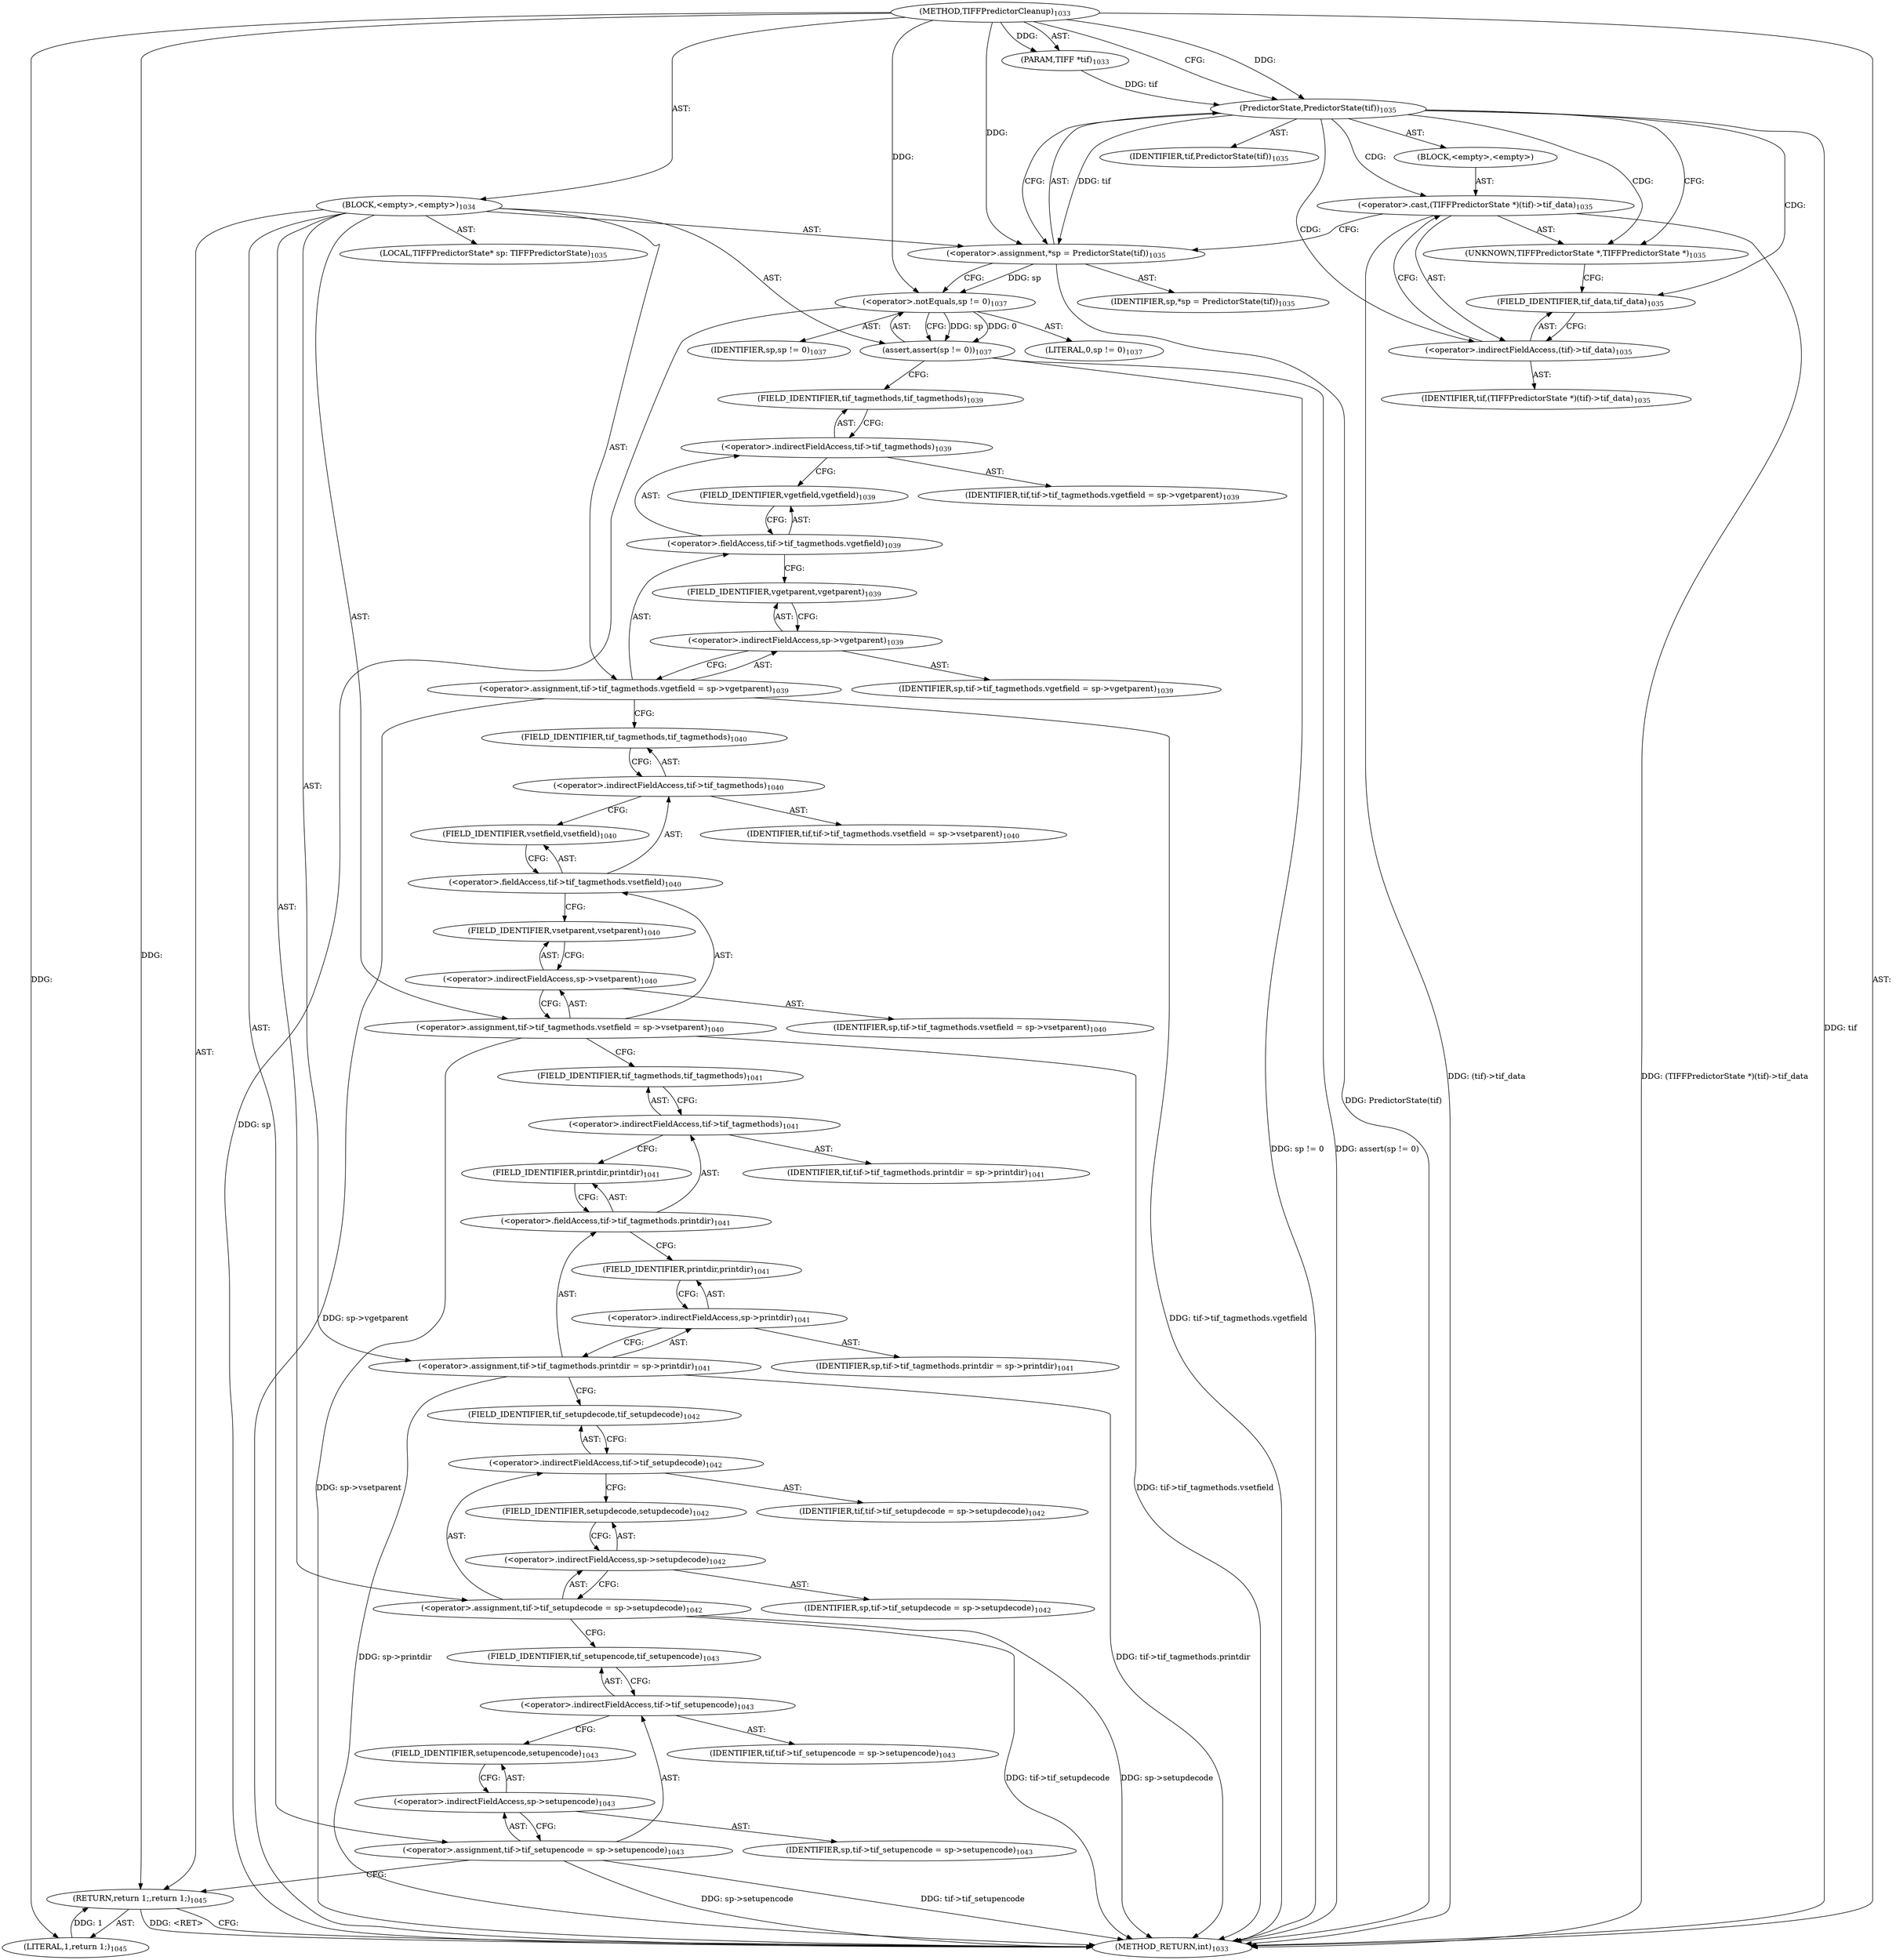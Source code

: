 digraph "TIFFPredictorCleanup" {  
"39570" [label = <(METHOD,TIFFPredictorCleanup)<SUB>1033</SUB>> ]
"39571" [label = <(PARAM,TIFF *tif)<SUB>1033</SUB>> ]
"39572" [label = <(BLOCK,&lt;empty&gt;,&lt;empty&gt;)<SUB>1034</SUB>> ]
"39573" [label = <(LOCAL,TIFFPredictorState* sp: TIFFPredictorState)<SUB>1035</SUB>> ]
"39574" [label = <(&lt;operator&gt;.assignment,*sp = PredictorState(tif))<SUB>1035</SUB>> ]
"39575" [label = <(IDENTIFIER,sp,*sp = PredictorState(tif))<SUB>1035</SUB>> ]
"39576" [label = <(PredictorState,PredictorState(tif))<SUB>1035</SUB>> ]
"39577" [label = <(IDENTIFIER,tif,PredictorState(tif))<SUB>1035</SUB>> ]
"39578" [label = <(BLOCK,&lt;empty&gt;,&lt;empty&gt;)> ]
"39579" [label = <(&lt;operator&gt;.cast,(TIFFPredictorState *)(tif)-&gt;tif_data)<SUB>1035</SUB>> ]
"39580" [label = <(UNKNOWN,TIFFPredictorState *,TIFFPredictorState *)<SUB>1035</SUB>> ]
"39581" [label = <(&lt;operator&gt;.indirectFieldAccess,(tif)-&gt;tif_data)<SUB>1035</SUB>> ]
"39582" [label = <(IDENTIFIER,tif,(TIFFPredictorState *)(tif)-&gt;tif_data)<SUB>1035</SUB>> ]
"39583" [label = <(FIELD_IDENTIFIER,tif_data,tif_data)<SUB>1035</SUB>> ]
"39584" [label = <(assert,assert(sp != 0))<SUB>1037</SUB>> ]
"39585" [label = <(&lt;operator&gt;.notEquals,sp != 0)<SUB>1037</SUB>> ]
"39586" [label = <(IDENTIFIER,sp,sp != 0)<SUB>1037</SUB>> ]
"39587" [label = <(LITERAL,0,sp != 0)<SUB>1037</SUB>> ]
"39588" [label = <(&lt;operator&gt;.assignment,tif-&gt;tif_tagmethods.vgetfield = sp-&gt;vgetparent)<SUB>1039</SUB>> ]
"39589" [label = <(&lt;operator&gt;.fieldAccess,tif-&gt;tif_tagmethods.vgetfield)<SUB>1039</SUB>> ]
"39590" [label = <(&lt;operator&gt;.indirectFieldAccess,tif-&gt;tif_tagmethods)<SUB>1039</SUB>> ]
"39591" [label = <(IDENTIFIER,tif,tif-&gt;tif_tagmethods.vgetfield = sp-&gt;vgetparent)<SUB>1039</SUB>> ]
"39592" [label = <(FIELD_IDENTIFIER,tif_tagmethods,tif_tagmethods)<SUB>1039</SUB>> ]
"39593" [label = <(FIELD_IDENTIFIER,vgetfield,vgetfield)<SUB>1039</SUB>> ]
"39594" [label = <(&lt;operator&gt;.indirectFieldAccess,sp-&gt;vgetparent)<SUB>1039</SUB>> ]
"39595" [label = <(IDENTIFIER,sp,tif-&gt;tif_tagmethods.vgetfield = sp-&gt;vgetparent)<SUB>1039</SUB>> ]
"39596" [label = <(FIELD_IDENTIFIER,vgetparent,vgetparent)<SUB>1039</SUB>> ]
"39597" [label = <(&lt;operator&gt;.assignment,tif-&gt;tif_tagmethods.vsetfield = sp-&gt;vsetparent)<SUB>1040</SUB>> ]
"39598" [label = <(&lt;operator&gt;.fieldAccess,tif-&gt;tif_tagmethods.vsetfield)<SUB>1040</SUB>> ]
"39599" [label = <(&lt;operator&gt;.indirectFieldAccess,tif-&gt;tif_tagmethods)<SUB>1040</SUB>> ]
"39600" [label = <(IDENTIFIER,tif,tif-&gt;tif_tagmethods.vsetfield = sp-&gt;vsetparent)<SUB>1040</SUB>> ]
"39601" [label = <(FIELD_IDENTIFIER,tif_tagmethods,tif_tagmethods)<SUB>1040</SUB>> ]
"39602" [label = <(FIELD_IDENTIFIER,vsetfield,vsetfield)<SUB>1040</SUB>> ]
"39603" [label = <(&lt;operator&gt;.indirectFieldAccess,sp-&gt;vsetparent)<SUB>1040</SUB>> ]
"39604" [label = <(IDENTIFIER,sp,tif-&gt;tif_tagmethods.vsetfield = sp-&gt;vsetparent)<SUB>1040</SUB>> ]
"39605" [label = <(FIELD_IDENTIFIER,vsetparent,vsetparent)<SUB>1040</SUB>> ]
"39606" [label = <(&lt;operator&gt;.assignment,tif-&gt;tif_tagmethods.printdir = sp-&gt;printdir)<SUB>1041</SUB>> ]
"39607" [label = <(&lt;operator&gt;.fieldAccess,tif-&gt;tif_tagmethods.printdir)<SUB>1041</SUB>> ]
"39608" [label = <(&lt;operator&gt;.indirectFieldAccess,tif-&gt;tif_tagmethods)<SUB>1041</SUB>> ]
"39609" [label = <(IDENTIFIER,tif,tif-&gt;tif_tagmethods.printdir = sp-&gt;printdir)<SUB>1041</SUB>> ]
"39610" [label = <(FIELD_IDENTIFIER,tif_tagmethods,tif_tagmethods)<SUB>1041</SUB>> ]
"39611" [label = <(FIELD_IDENTIFIER,printdir,printdir)<SUB>1041</SUB>> ]
"39612" [label = <(&lt;operator&gt;.indirectFieldAccess,sp-&gt;printdir)<SUB>1041</SUB>> ]
"39613" [label = <(IDENTIFIER,sp,tif-&gt;tif_tagmethods.printdir = sp-&gt;printdir)<SUB>1041</SUB>> ]
"39614" [label = <(FIELD_IDENTIFIER,printdir,printdir)<SUB>1041</SUB>> ]
"39615" [label = <(&lt;operator&gt;.assignment,tif-&gt;tif_setupdecode = sp-&gt;setupdecode)<SUB>1042</SUB>> ]
"39616" [label = <(&lt;operator&gt;.indirectFieldAccess,tif-&gt;tif_setupdecode)<SUB>1042</SUB>> ]
"39617" [label = <(IDENTIFIER,tif,tif-&gt;tif_setupdecode = sp-&gt;setupdecode)<SUB>1042</SUB>> ]
"39618" [label = <(FIELD_IDENTIFIER,tif_setupdecode,tif_setupdecode)<SUB>1042</SUB>> ]
"39619" [label = <(&lt;operator&gt;.indirectFieldAccess,sp-&gt;setupdecode)<SUB>1042</SUB>> ]
"39620" [label = <(IDENTIFIER,sp,tif-&gt;tif_setupdecode = sp-&gt;setupdecode)<SUB>1042</SUB>> ]
"39621" [label = <(FIELD_IDENTIFIER,setupdecode,setupdecode)<SUB>1042</SUB>> ]
"39622" [label = <(&lt;operator&gt;.assignment,tif-&gt;tif_setupencode = sp-&gt;setupencode)<SUB>1043</SUB>> ]
"39623" [label = <(&lt;operator&gt;.indirectFieldAccess,tif-&gt;tif_setupencode)<SUB>1043</SUB>> ]
"39624" [label = <(IDENTIFIER,tif,tif-&gt;tif_setupencode = sp-&gt;setupencode)<SUB>1043</SUB>> ]
"39625" [label = <(FIELD_IDENTIFIER,tif_setupencode,tif_setupencode)<SUB>1043</SUB>> ]
"39626" [label = <(&lt;operator&gt;.indirectFieldAccess,sp-&gt;setupencode)<SUB>1043</SUB>> ]
"39627" [label = <(IDENTIFIER,sp,tif-&gt;tif_setupencode = sp-&gt;setupencode)<SUB>1043</SUB>> ]
"39628" [label = <(FIELD_IDENTIFIER,setupencode,setupencode)<SUB>1043</SUB>> ]
"39629" [label = <(RETURN,return 1;,return 1;)<SUB>1045</SUB>> ]
"39630" [label = <(LITERAL,1,return 1;)<SUB>1045</SUB>> ]
"39631" [label = <(METHOD_RETURN,int)<SUB>1033</SUB>> ]
  "39570" -> "39571"  [ label = "AST: "] 
  "39570" -> "39572"  [ label = "AST: "] 
  "39570" -> "39631"  [ label = "AST: "] 
  "39572" -> "39573"  [ label = "AST: "] 
  "39572" -> "39574"  [ label = "AST: "] 
  "39572" -> "39584"  [ label = "AST: "] 
  "39572" -> "39588"  [ label = "AST: "] 
  "39572" -> "39597"  [ label = "AST: "] 
  "39572" -> "39606"  [ label = "AST: "] 
  "39572" -> "39615"  [ label = "AST: "] 
  "39572" -> "39622"  [ label = "AST: "] 
  "39572" -> "39629"  [ label = "AST: "] 
  "39574" -> "39575"  [ label = "AST: "] 
  "39574" -> "39576"  [ label = "AST: "] 
  "39576" -> "39577"  [ label = "AST: "] 
  "39576" -> "39578"  [ label = "AST: "] 
  "39578" -> "39579"  [ label = "AST: "] 
  "39579" -> "39580"  [ label = "AST: "] 
  "39579" -> "39581"  [ label = "AST: "] 
  "39581" -> "39582"  [ label = "AST: "] 
  "39581" -> "39583"  [ label = "AST: "] 
  "39584" -> "39585"  [ label = "AST: "] 
  "39585" -> "39586"  [ label = "AST: "] 
  "39585" -> "39587"  [ label = "AST: "] 
  "39588" -> "39589"  [ label = "AST: "] 
  "39588" -> "39594"  [ label = "AST: "] 
  "39589" -> "39590"  [ label = "AST: "] 
  "39589" -> "39593"  [ label = "AST: "] 
  "39590" -> "39591"  [ label = "AST: "] 
  "39590" -> "39592"  [ label = "AST: "] 
  "39594" -> "39595"  [ label = "AST: "] 
  "39594" -> "39596"  [ label = "AST: "] 
  "39597" -> "39598"  [ label = "AST: "] 
  "39597" -> "39603"  [ label = "AST: "] 
  "39598" -> "39599"  [ label = "AST: "] 
  "39598" -> "39602"  [ label = "AST: "] 
  "39599" -> "39600"  [ label = "AST: "] 
  "39599" -> "39601"  [ label = "AST: "] 
  "39603" -> "39604"  [ label = "AST: "] 
  "39603" -> "39605"  [ label = "AST: "] 
  "39606" -> "39607"  [ label = "AST: "] 
  "39606" -> "39612"  [ label = "AST: "] 
  "39607" -> "39608"  [ label = "AST: "] 
  "39607" -> "39611"  [ label = "AST: "] 
  "39608" -> "39609"  [ label = "AST: "] 
  "39608" -> "39610"  [ label = "AST: "] 
  "39612" -> "39613"  [ label = "AST: "] 
  "39612" -> "39614"  [ label = "AST: "] 
  "39615" -> "39616"  [ label = "AST: "] 
  "39615" -> "39619"  [ label = "AST: "] 
  "39616" -> "39617"  [ label = "AST: "] 
  "39616" -> "39618"  [ label = "AST: "] 
  "39619" -> "39620"  [ label = "AST: "] 
  "39619" -> "39621"  [ label = "AST: "] 
  "39622" -> "39623"  [ label = "AST: "] 
  "39622" -> "39626"  [ label = "AST: "] 
  "39623" -> "39624"  [ label = "AST: "] 
  "39623" -> "39625"  [ label = "AST: "] 
  "39626" -> "39627"  [ label = "AST: "] 
  "39626" -> "39628"  [ label = "AST: "] 
  "39629" -> "39630"  [ label = "AST: "] 
  "39574" -> "39585"  [ label = "CFG: "] 
  "39584" -> "39592"  [ label = "CFG: "] 
  "39588" -> "39601"  [ label = "CFG: "] 
  "39597" -> "39610"  [ label = "CFG: "] 
  "39606" -> "39618"  [ label = "CFG: "] 
  "39615" -> "39625"  [ label = "CFG: "] 
  "39622" -> "39629"  [ label = "CFG: "] 
  "39629" -> "39631"  [ label = "CFG: "] 
  "39576" -> "39580"  [ label = "CFG: "] 
  "39576" -> "39574"  [ label = "CFG: "] 
  "39585" -> "39584"  [ label = "CFG: "] 
  "39589" -> "39596"  [ label = "CFG: "] 
  "39594" -> "39588"  [ label = "CFG: "] 
  "39598" -> "39605"  [ label = "CFG: "] 
  "39603" -> "39597"  [ label = "CFG: "] 
  "39607" -> "39614"  [ label = "CFG: "] 
  "39612" -> "39606"  [ label = "CFG: "] 
  "39616" -> "39621"  [ label = "CFG: "] 
  "39619" -> "39615"  [ label = "CFG: "] 
  "39623" -> "39628"  [ label = "CFG: "] 
  "39626" -> "39622"  [ label = "CFG: "] 
  "39590" -> "39593"  [ label = "CFG: "] 
  "39593" -> "39589"  [ label = "CFG: "] 
  "39596" -> "39594"  [ label = "CFG: "] 
  "39599" -> "39602"  [ label = "CFG: "] 
  "39602" -> "39598"  [ label = "CFG: "] 
  "39605" -> "39603"  [ label = "CFG: "] 
  "39608" -> "39611"  [ label = "CFG: "] 
  "39611" -> "39607"  [ label = "CFG: "] 
  "39614" -> "39612"  [ label = "CFG: "] 
  "39618" -> "39616"  [ label = "CFG: "] 
  "39621" -> "39619"  [ label = "CFG: "] 
  "39625" -> "39623"  [ label = "CFG: "] 
  "39628" -> "39626"  [ label = "CFG: "] 
  "39579" -> "39574"  [ label = "CFG: "] 
  "39592" -> "39590"  [ label = "CFG: "] 
  "39601" -> "39599"  [ label = "CFG: "] 
  "39610" -> "39608"  [ label = "CFG: "] 
  "39580" -> "39583"  [ label = "CFG: "] 
  "39581" -> "39579"  [ label = "CFG: "] 
  "39583" -> "39581"  [ label = "CFG: "] 
  "39570" -> "39576"  [ label = "CFG: "] 
  "39629" -> "39631"  [ label = "DDG: &lt;RET&gt;"] 
  "39576" -> "39631"  [ label = "DDG: tif"] 
  "39574" -> "39631"  [ label = "DDG: PredictorState(tif)"] 
  "39579" -> "39631"  [ label = "DDG: (tif)-&gt;tif_data"] 
  "39579" -> "39631"  [ label = "DDG: (TIFFPredictorState *)(tif)-&gt;tif_data"] 
  "39585" -> "39631"  [ label = "DDG: sp"] 
  "39584" -> "39631"  [ label = "DDG: sp != 0"] 
  "39584" -> "39631"  [ label = "DDG: assert(sp != 0)"] 
  "39588" -> "39631"  [ label = "DDG: tif-&gt;tif_tagmethods.vgetfield"] 
  "39588" -> "39631"  [ label = "DDG: sp-&gt;vgetparent"] 
  "39597" -> "39631"  [ label = "DDG: tif-&gt;tif_tagmethods.vsetfield"] 
  "39597" -> "39631"  [ label = "DDG: sp-&gt;vsetparent"] 
  "39606" -> "39631"  [ label = "DDG: tif-&gt;tif_tagmethods.printdir"] 
  "39606" -> "39631"  [ label = "DDG: sp-&gt;printdir"] 
  "39615" -> "39631"  [ label = "DDG: tif-&gt;tif_setupdecode"] 
  "39615" -> "39631"  [ label = "DDG: sp-&gt;setupdecode"] 
  "39622" -> "39631"  [ label = "DDG: tif-&gt;tif_setupencode"] 
  "39622" -> "39631"  [ label = "DDG: sp-&gt;setupencode"] 
  "39570" -> "39571"  [ label = "DDG: "] 
  "39576" -> "39574"  [ label = "DDG: tif"] 
  "39630" -> "39629"  [ label = "DDG: 1"] 
  "39570" -> "39629"  [ label = "DDG: "] 
  "39570" -> "39574"  [ label = "DDG: "] 
  "39585" -> "39584"  [ label = "DDG: sp"] 
  "39585" -> "39584"  [ label = "DDG: 0"] 
  "39570" -> "39630"  [ label = "DDG: "] 
  "39571" -> "39576"  [ label = "DDG: tif"] 
  "39570" -> "39576"  [ label = "DDG: "] 
  "39574" -> "39585"  [ label = "DDG: sp"] 
  "39570" -> "39585"  [ label = "DDG: "] 
  "39576" -> "39581"  [ label = "CDG: "] 
  "39576" -> "39583"  [ label = "CDG: "] 
  "39576" -> "39579"  [ label = "CDG: "] 
  "39576" -> "39580"  [ label = "CDG: "] 
}
